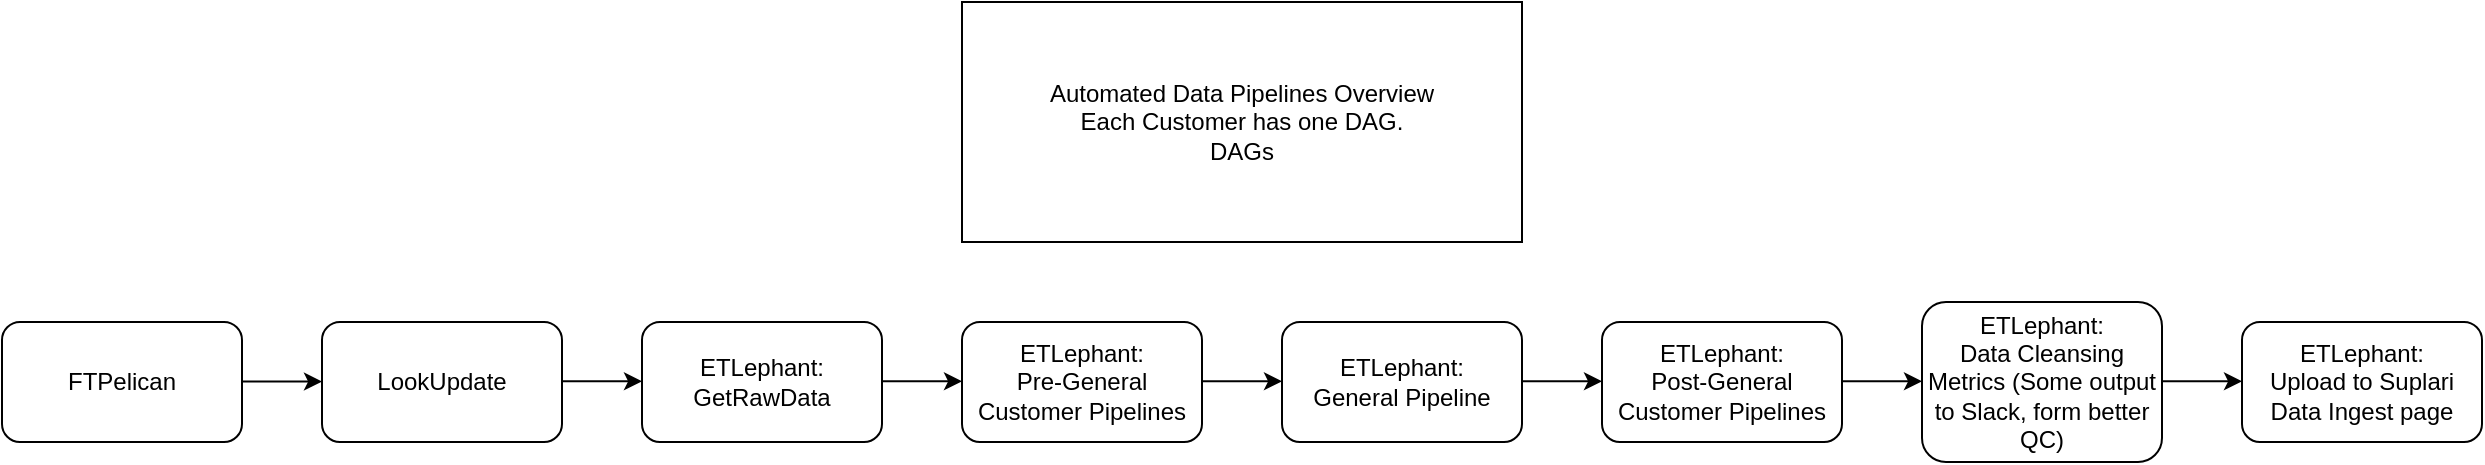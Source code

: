 <mxfile version="24.0.6" type="github">
  <diagram name="Page-1" id="jMayHFcBrOhz_PhqSKCE">
    <mxGraphModel dx="1124" dy="1489" grid="1" gridSize="10" guides="1" tooltips="1" connect="1" arrows="1" fold="1" page="1" pageScale="1" pageWidth="850" pageHeight="1100" math="0" shadow="0">
      <root>
        <mxCell id="0" />
        <mxCell id="1" parent="0" />
        <mxCell id="wdcj2DYLUtvuph5T_iJr-1" value="FTPelican" style="rounded=1;whiteSpace=wrap;html=1;" vertex="1" parent="1">
          <mxGeometry y="280" width="120" height="60" as="geometry" />
        </mxCell>
        <mxCell id="wdcj2DYLUtvuph5T_iJr-2" value="LookU&lt;span style=&quot;background-color: initial;&quot;&gt;pdate&lt;/span&gt;" style="rounded=1;whiteSpace=wrap;html=1;" vertex="1" parent="1">
          <mxGeometry x="160" y="280" width="120" height="60" as="geometry" />
        </mxCell>
        <mxCell id="wdcj2DYLUtvuph5T_iJr-3" value="ETLephant:&lt;br&gt;GetRawData" style="rounded=1;whiteSpace=wrap;html=1;" vertex="1" parent="1">
          <mxGeometry x="320" y="280" width="120" height="60" as="geometry" />
        </mxCell>
        <mxCell id="wdcj2DYLUtvuph5T_iJr-4" value="ETLephant:&lt;div&gt;General Pipeline&lt;/div&gt;" style="rounded=1;whiteSpace=wrap;html=1;" vertex="1" parent="1">
          <mxGeometry x="640" y="280" width="120" height="60" as="geometry" />
        </mxCell>
        <mxCell id="wdcj2DYLUtvuph5T_iJr-5" value="&lt;div&gt;Automated Data Pipelines Overview&lt;/div&gt;Each Customer has one DAG.&lt;div&gt;DAGs&lt;/div&gt;" style="rounded=0;whiteSpace=wrap;html=1;" vertex="1" parent="1">
          <mxGeometry x="480" y="120" width="280" height="120" as="geometry" />
        </mxCell>
        <mxCell id="wdcj2DYLUtvuph5T_iJr-6" value="ETLephant:&lt;div&gt;Pre-General Customer Pipelines&lt;/div&gt;" style="rounded=1;whiteSpace=wrap;html=1;" vertex="1" parent="1">
          <mxGeometry x="480" y="280" width="120" height="60" as="geometry" />
        </mxCell>
        <mxCell id="wdcj2DYLUtvuph5T_iJr-7" value="ETLephant:&lt;div&gt;Post&lt;span style=&quot;background-color: initial;&quot;&gt;-General Customer Pipelines&lt;/span&gt;&lt;/div&gt;" style="rounded=1;whiteSpace=wrap;html=1;" vertex="1" parent="1">
          <mxGeometry x="800" y="280" width="120" height="60" as="geometry" />
        </mxCell>
        <mxCell id="wdcj2DYLUtvuph5T_iJr-8" value="ETLephant:&lt;div&gt;Data Cleansing Metrics (Some output to Slack, form better QC)&lt;/div&gt;" style="rounded=1;whiteSpace=wrap;html=1;" vertex="1" parent="1">
          <mxGeometry x="960" y="270" width="120" height="80" as="geometry" />
        </mxCell>
        <mxCell id="wdcj2DYLUtvuph5T_iJr-9" value="ETLephant:&lt;div&gt;Upload to Suplari Data Ingest page&lt;/div&gt;" style="rounded=1;whiteSpace=wrap;html=1;" vertex="1" parent="1">
          <mxGeometry x="1120" y="280" width="120" height="60" as="geometry" />
        </mxCell>
        <mxCell id="wdcj2DYLUtvuph5T_iJr-10" value="" style="endArrow=classic;html=1;rounded=0;" edge="1" parent="1">
          <mxGeometry width="50" height="50" relative="1" as="geometry">
            <mxPoint x="120" y="309.8" as="sourcePoint" />
            <mxPoint x="160" y="309.8" as="targetPoint" />
          </mxGeometry>
        </mxCell>
        <mxCell id="wdcj2DYLUtvuph5T_iJr-11" value="" style="endArrow=classic;html=1;rounded=0;" edge="1" parent="1">
          <mxGeometry width="50" height="50" relative="1" as="geometry">
            <mxPoint x="280" y="309.67" as="sourcePoint" />
            <mxPoint x="320" y="309.67" as="targetPoint" />
          </mxGeometry>
        </mxCell>
        <mxCell id="wdcj2DYLUtvuph5T_iJr-12" value="" style="endArrow=classic;html=1;rounded=0;" edge="1" parent="1">
          <mxGeometry width="50" height="50" relative="1" as="geometry">
            <mxPoint x="440" y="309.67" as="sourcePoint" />
            <mxPoint x="480" y="309.67" as="targetPoint" />
          </mxGeometry>
        </mxCell>
        <mxCell id="wdcj2DYLUtvuph5T_iJr-13" value="" style="endArrow=classic;html=1;rounded=0;" edge="1" parent="1">
          <mxGeometry width="50" height="50" relative="1" as="geometry">
            <mxPoint x="600" y="309.67" as="sourcePoint" />
            <mxPoint x="640" y="309.67" as="targetPoint" />
          </mxGeometry>
        </mxCell>
        <mxCell id="wdcj2DYLUtvuph5T_iJr-14" value="" style="endArrow=classic;html=1;rounded=0;" edge="1" parent="1">
          <mxGeometry width="50" height="50" relative="1" as="geometry">
            <mxPoint x="760" y="309.67" as="sourcePoint" />
            <mxPoint x="800" y="309.67" as="targetPoint" />
          </mxGeometry>
        </mxCell>
        <mxCell id="wdcj2DYLUtvuph5T_iJr-15" value="" style="endArrow=classic;html=1;rounded=0;" edge="1" parent="1">
          <mxGeometry width="50" height="50" relative="1" as="geometry">
            <mxPoint x="920" y="309.67" as="sourcePoint" />
            <mxPoint x="960" y="309.67" as="targetPoint" />
          </mxGeometry>
        </mxCell>
        <mxCell id="wdcj2DYLUtvuph5T_iJr-16" value="" style="endArrow=classic;html=1;rounded=0;" edge="1" parent="1">
          <mxGeometry width="50" height="50" relative="1" as="geometry">
            <mxPoint x="1080" y="309.67" as="sourcePoint" />
            <mxPoint x="1120" y="309.67" as="targetPoint" />
          </mxGeometry>
        </mxCell>
      </root>
    </mxGraphModel>
  </diagram>
</mxfile>
